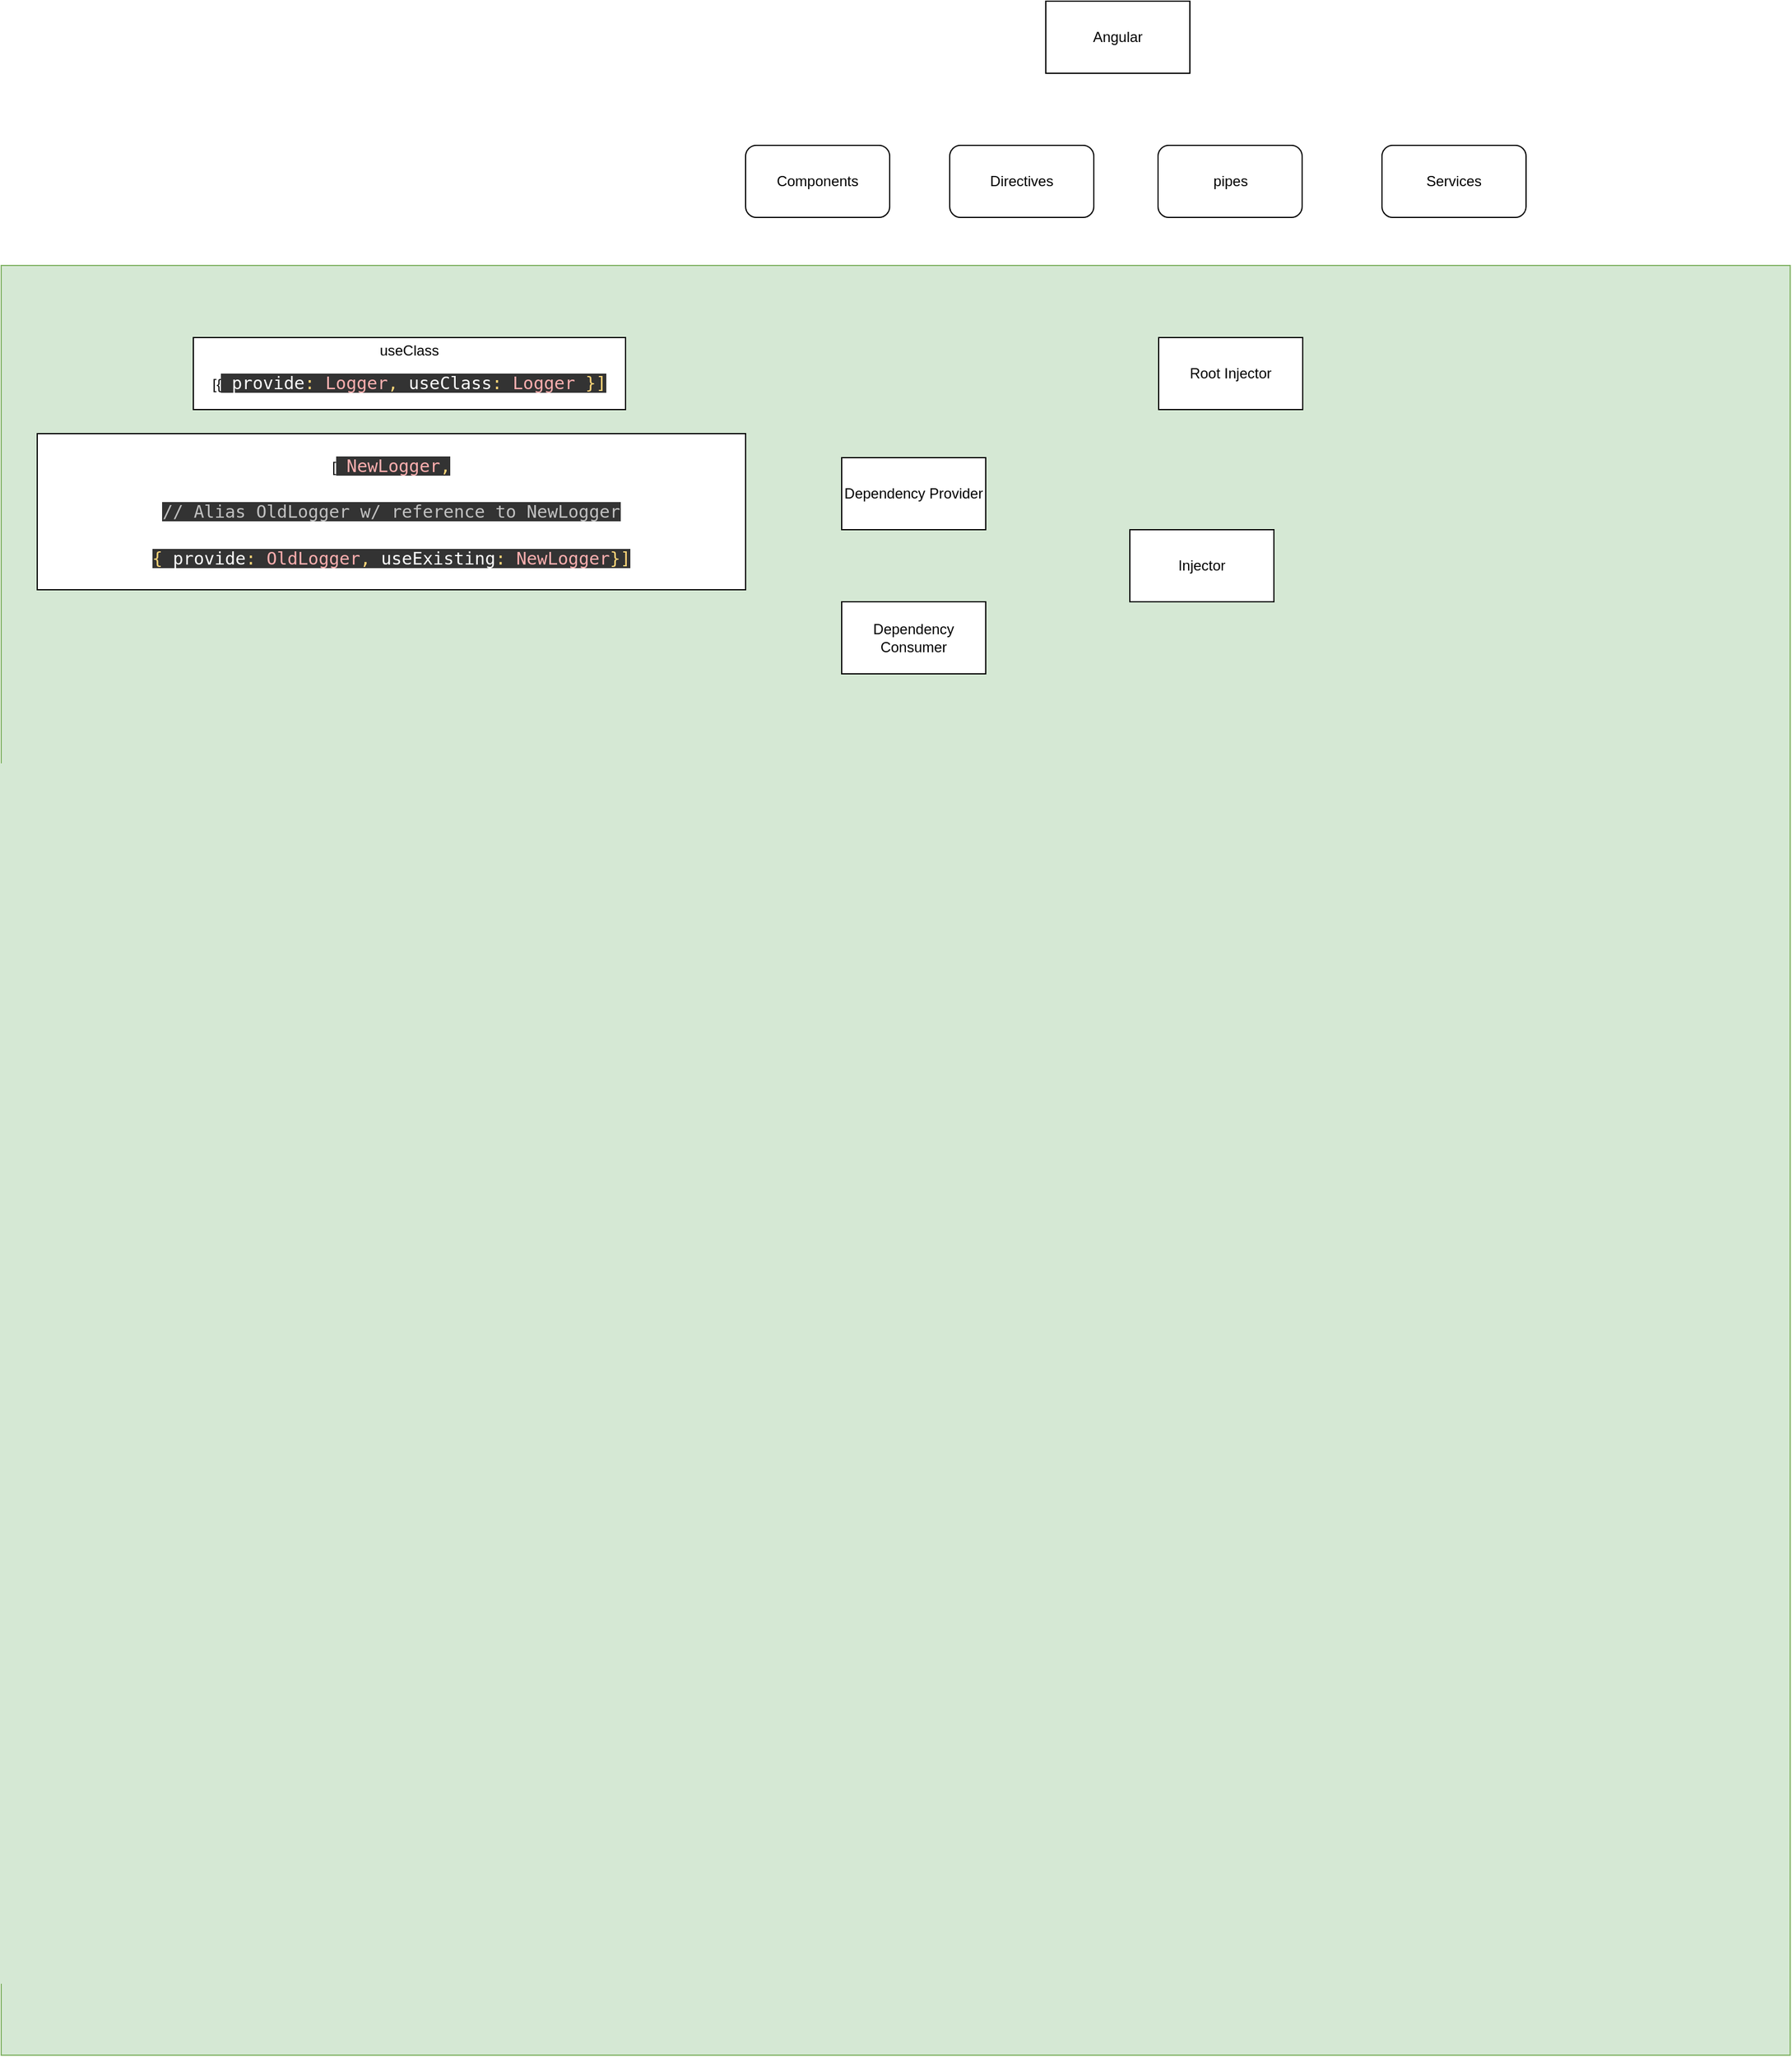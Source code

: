 <mxfile version="17.2.4" type="device" pages="5"><diagram id="w2lVzPo-mIU27OVgT9MT" name="Injectors"><mxGraphModel dx="3157" dy="1476" grid="1" gridSize="10" guides="1" tooltips="1" connect="1" arrows="1" fold="1" page="1" pageScale="1" pageWidth="850" pageHeight="1100" math="0" shadow="0"><root><mxCell id="0"/><mxCell id="1" parent="0"/><mxCell id="cpvqREB3nsGL9JkGZDNb-1" value="Angular" style="rounded=0;whiteSpace=wrap;html=1;" vertex="1" parent="1"><mxGeometry x="260" y="470" width="120" height="60" as="geometry"/></mxCell><mxCell id="cpvqREB3nsGL9JkGZDNb-2" value="Components" style="rounded=1;whiteSpace=wrap;html=1;" vertex="1" parent="1"><mxGeometry x="10" y="590" width="120" height="60" as="geometry"/></mxCell><mxCell id="cpvqREB3nsGL9JkGZDNb-3" value="Directives&lt;br&gt;" style="rounded=1;whiteSpace=wrap;html=1;" vertex="1" parent="1"><mxGeometry x="180" y="590" width="120" height="60" as="geometry"/></mxCell><mxCell id="cpvqREB3nsGL9JkGZDNb-4" value="pipes" style="rounded=1;whiteSpace=wrap;html=1;" vertex="1" parent="1"><mxGeometry x="353.5" y="590" width="120" height="60" as="geometry"/></mxCell><mxCell id="cpvqREB3nsGL9JkGZDNb-5" value="Services" style="rounded=1;whiteSpace=wrap;html=1;" vertex="1" parent="1"><mxGeometry x="540" y="590" width="120" height="60" as="geometry"/></mxCell><mxCell id="cpvqREB3nsGL9JkGZDNb-6" value="" style="whiteSpace=wrap;html=1;aspect=fixed;fillColor=#d5e8d4;strokeColor=#82b366;" vertex="1" parent="1"><mxGeometry x="-610" y="690" width="1490" height="1490" as="geometry"/></mxCell><mxCell id="cpvqREB3nsGL9JkGZDNb-7" value="Root Injector" style="rounded=0;whiteSpace=wrap;html=1;" vertex="1" parent="1"><mxGeometry x="354" y="750" width="120" height="60" as="geometry"/></mxCell><mxCell id="cpvqREB3nsGL9JkGZDNb-8" value="Dependency Provider" style="rounded=0;whiteSpace=wrap;html=1;" vertex="1" parent="1"><mxGeometry x="90" y="850" width="120" height="60" as="geometry"/></mxCell><mxCell id="cpvqREB3nsGL9JkGZDNb-9" value="Dependency Consumer" style="rounded=0;whiteSpace=wrap;html=1;" vertex="1" parent="1"><mxGeometry x="90" y="970" width="120" height="60" as="geometry"/></mxCell><mxCell id="cpvqREB3nsGL9JkGZDNb-10" value="Injector" style="rounded=0;whiteSpace=wrap;html=1;" vertex="1" parent="1"><mxGeometry x="330" y="910" width="120" height="60" as="geometry"/></mxCell><mxCell id="cpvqREB3nsGL9JkGZDNb-11" value="useClass&lt;br&gt;[{&lt;span style=&quot;color: rgb(255, 255, 255); line-height: 2.4rem; font-family: &amp;quot;Roboto Mono&amp;quot;, monospace; font-size: 14.4px; text-align: start; background-color: rgb(51, 51, 51);&quot; class=&quot;pln&quot;&gt; provide&lt;/span&gt;&lt;span style=&quot;color: rgb(255, 215, 121); line-height: 2.4rem; font-family: &amp;quot;Roboto Mono&amp;quot;, monospace; font-size: 14.4px; text-align: start; background-color: rgb(51, 51, 51);&quot; class=&quot;pun&quot;&gt;:&lt;/span&gt;&lt;span style=&quot;color: rgb(255, 255, 255); line-height: 2.4rem; font-family: &amp;quot;Roboto Mono&amp;quot;, monospace; font-size: 14.4px; text-align: start; background-color: rgb(51, 51, 51);&quot; class=&quot;pln&quot;&gt; &lt;/span&gt;&lt;span style=&quot;color: rgb(255, 176, 176); line-height: 2.4rem; font-family: &amp;quot;Roboto Mono&amp;quot;, monospace; font-size: 14.4px; text-align: start; background-color: rgb(51, 51, 51);&quot; class=&quot;typ&quot;&gt;Logger&lt;/span&gt;&lt;span style=&quot;color: rgb(255, 215, 121); line-height: 2.4rem; font-family: &amp;quot;Roboto Mono&amp;quot;, monospace; font-size: 14.4px; text-align: start; background-color: rgb(51, 51, 51);&quot; class=&quot;pun&quot;&gt;,&lt;/span&gt;&lt;span style=&quot;color: rgb(255, 255, 255); line-height: 2.4rem; font-family: &amp;quot;Roboto Mono&amp;quot;, monospace; font-size: 14.4px; text-align: start; background-color: rgb(51, 51, 51);&quot; class=&quot;pln&quot;&gt; useClass&lt;/span&gt;&lt;span style=&quot;color: rgb(255, 215, 121); line-height: 2.4rem; font-family: &amp;quot;Roboto Mono&amp;quot;, monospace; font-size: 14.4px; text-align: start; background-color: rgb(51, 51, 51);&quot; class=&quot;pun&quot;&gt;:&lt;/span&gt;&lt;span style=&quot;color: rgb(255, 255, 255); line-height: 2.4rem; font-family: &amp;quot;Roboto Mono&amp;quot;, monospace; font-size: 14.4px; text-align: start; background-color: rgb(51, 51, 51);&quot; class=&quot;pln&quot;&gt; &lt;/span&gt;&lt;span style=&quot;color: rgb(255, 176, 176); line-height: 2.4rem; font-family: &amp;quot;Roboto Mono&amp;quot;, monospace; font-size: 14.4px; text-align: start; background-color: rgb(51, 51, 51);&quot; class=&quot;typ&quot;&gt;Logger&lt;/span&gt;&lt;span style=&quot;color: rgb(255, 255, 255); line-height: 2.4rem; font-family: &amp;quot;Roboto Mono&amp;quot;, monospace; font-size: 14.4px; text-align: start; background-color: rgb(51, 51, 51);&quot; class=&quot;pln&quot;&gt; &lt;/span&gt;&lt;span style=&quot;color: rgb(255, 215, 121); line-height: 2.4rem; font-family: &amp;quot;Roboto Mono&amp;quot;, monospace; font-size: 14.4px; text-align: start; background-color: rgb(51, 51, 51);&quot; class=&quot;pun&quot;&gt;}]&lt;/span&gt;" style="rounded=0;whiteSpace=wrap;html=1;" vertex="1" parent="1"><mxGeometry x="-450" y="750" width="360" height="60" as="geometry"/></mxCell><mxCell id="cpvqREB3nsGL9JkGZDNb-12" value="[&lt;span style=&quot;color: rgb(255, 255, 255); line-height: 2.4rem; font-family: &amp;quot;Roboto Mono&amp;quot;, monospace; font-size: 14.4px; text-align: start; background-color: rgb(51, 51, 51);&quot; class=&quot;pln&quot;&gt; &lt;/span&gt;&lt;span style=&quot;color: rgb(255, 176, 176); line-height: 2.4rem; font-family: &amp;quot;Roboto Mono&amp;quot;, monospace; font-size: 14.4px; text-align: start; background-color: rgb(51, 51, 51);&quot; class=&quot;typ&quot;&gt;NewLogger&lt;/span&gt;&lt;span style=&quot;color: rgb(255, 215, 121); line-height: 2.4rem; font-family: &amp;quot;Roboto Mono&amp;quot;, monospace; font-size: 14.4px; text-align: start; background-color: rgb(51, 51, 51);&quot; class=&quot;pun&quot;&gt;,&lt;/span&gt;&lt;span style=&quot;color: rgb(255, 255, 255); line-height: 2.4rem; font-family: &amp;quot;Roboto Mono&amp;quot;, monospace; font-size: 14.4px; text-align: start; background-color: rgb(51, 51, 51);&quot; class=&quot;pln&quot;&gt;&lt;br/&gt;  &lt;/span&gt;&lt;span style=&quot;color: rgba(255, 255, 255, 0.7); line-height: 2.4rem; font-family: &amp;quot;Roboto Mono&amp;quot;, monospace; font-size: 14.4px; text-align: start; background-color: rgb(51, 51, 51);&quot; class=&quot;com&quot;&gt;// Alias OldLogger w/ reference to NewLogger&lt;/span&gt;&lt;span style=&quot;color: rgb(255, 255, 255); line-height: 2.4rem; font-family: &amp;quot;Roboto Mono&amp;quot;, monospace; font-size: 14.4px; text-align: start; background-color: rgb(51, 51, 51);&quot; class=&quot;pln&quot;&gt;&lt;br/&gt;  &lt;/span&gt;&lt;span style=&quot;color: rgb(255, 215, 121); line-height: 2.4rem; font-family: &amp;quot;Roboto Mono&amp;quot;, monospace; font-size: 14.4px; text-align: start; background-color: rgb(51, 51, 51);&quot; class=&quot;pun&quot;&gt;{&lt;/span&gt;&lt;span style=&quot;color: rgb(255, 255, 255); line-height: 2.4rem; font-family: &amp;quot;Roboto Mono&amp;quot;, monospace; font-size: 14.4px; text-align: start; background-color: rgb(51, 51, 51);&quot; class=&quot;pln&quot;&gt; provide&lt;/span&gt;&lt;span style=&quot;color: rgb(255, 215, 121); line-height: 2.4rem; font-family: &amp;quot;Roboto Mono&amp;quot;, monospace; font-size: 14.4px; text-align: start; background-color: rgb(51, 51, 51);&quot; class=&quot;pun&quot;&gt;:&lt;/span&gt;&lt;span style=&quot;color: rgb(255, 255, 255); line-height: 2.4rem; font-family: &amp;quot;Roboto Mono&amp;quot;, monospace; font-size: 14.4px; text-align: start; background-color: rgb(51, 51, 51);&quot; class=&quot;pln&quot;&gt; &lt;/span&gt;&lt;span style=&quot;color: rgb(255, 176, 176); line-height: 2.4rem; font-family: &amp;quot;Roboto Mono&amp;quot;, monospace; font-size: 14.4px; text-align: start; background-color: rgb(51, 51, 51);&quot; class=&quot;typ&quot;&gt;OldLogger&lt;/span&gt;&lt;span style=&quot;color: rgb(255, 215, 121); line-height: 2.4rem; font-family: &amp;quot;Roboto Mono&amp;quot;, monospace; font-size: 14.4px; text-align: start; background-color: rgb(51, 51, 51);&quot; class=&quot;pun&quot;&gt;,&lt;/span&gt;&lt;span style=&quot;color: rgb(255, 255, 255); line-height: 2.4rem; font-family: &amp;quot;Roboto Mono&amp;quot;, monospace; font-size: 14.4px; text-align: start; background-color: rgb(51, 51, 51);&quot; class=&quot;pln&quot;&gt; useExisting&lt;/span&gt;&lt;span style=&quot;color: rgb(255, 215, 121); line-height: 2.4rem; font-family: &amp;quot;Roboto Mono&amp;quot;, monospace; font-size: 14.4px; text-align: start; background-color: rgb(51, 51, 51);&quot; class=&quot;pun&quot;&gt;:&lt;/span&gt;&lt;span style=&quot;color: rgb(255, 255, 255); line-height: 2.4rem; font-family: &amp;quot;Roboto Mono&amp;quot;, monospace; font-size: 14.4px; text-align: start; background-color: rgb(51, 51, 51);&quot; class=&quot;pln&quot;&gt; &lt;/span&gt;&lt;span style=&quot;color: rgb(255, 176, 176); line-height: 2.4rem; font-family: &amp;quot;Roboto Mono&amp;quot;, monospace; font-size: 14.4px; text-align: start; background-color: rgb(51, 51, 51);&quot; class=&quot;typ&quot;&gt;NewLogger&lt;/span&gt;&lt;span style=&quot;color: rgb(255, 215, 121); line-height: 2.4rem; font-family: &amp;quot;Roboto Mono&amp;quot;, monospace; font-size: 14.4px; text-align: start; background-color: rgb(51, 51, 51);&quot; class=&quot;pun&quot;&gt;}]&lt;/span&gt;" style="rounded=0;whiteSpace=wrap;html=1;" vertex="1" parent="1"><mxGeometry x="-580" y="830" width="590" height="130" as="geometry"/></mxCell></root></mxGraphModel></diagram><diagram id="aMdgcHEKLhSv3Q0qnWCL" name="Dom Manipulation"><mxGraphModel dx="1038" dy="664" grid="1" gridSize="10" guides="1" tooltips="1" connect="1" arrows="1" fold="1" page="1" pageScale="1" pageWidth="850" pageHeight="1100" math="0" shadow="0"><root><mxCell id="0"/><mxCell id="1" parent="0"/></root></mxGraphModel></diagram><diagram id="FUU5S89ZSxOclezxf6IP" name="signals"><mxGraphModel dx="1038" dy="664" grid="1" gridSize="10" guides="1" tooltips="1" connect="1" arrows="1" fold="1" page="1" pageScale="1" pageWidth="850" pageHeight="1100" math="0" shadow="0"><root><mxCell id="0"/><mxCell id="1" parent="0"/></root></mxGraphModel></diagram><diagram id="D2eUPqXLcD44CzKEl50S" name="providers"><mxGraphModel dx="1038" dy="664" grid="1" gridSize="10" guides="1" tooltips="1" connect="1" arrows="1" fold="1" page="1" pageScale="1" pageWidth="850" pageHeight="1100" math="0" shadow="0"><root><mxCell id="0"/><mxCell id="1" parent="0"/></root></mxGraphModel></diagram><diagram id="yGFEAqgacSxmVehTtZLO" name="MFE"><mxGraphModel dx="1457" dy="1476" grid="1" gridSize="10" guides="1" tooltips="1" connect="1" arrows="1" fold="1" page="1" pageScale="1" pageWidth="850" pageHeight="1100" math="0" shadow="0"><root><mxCell id="0"/><mxCell id="1" parent="0"/><mxCell id="4KT7wVQiPTTfq5keF8B3-1" value="&lt;pre style=&quot;background-color: #131314 ; color: #ebebeb ; font-family: &amp;quot;jetbrains mono&amp;quot; , monospace ; font-size: 9.8pt&quot;&gt;&lt;br&gt;&lt;span style=&quot;color: #499936 ; font-style: italic&quot;&gt;/**&lt;br&gt;&lt;/span&gt;&lt;span style=&quot;color: #499936 ; font-style: italic&quot;&gt; * Advanced configuration for modules that should be shared in the share scope.&lt;br&gt;&lt;/span&gt;&lt;span style=&quot;color: #499936 ; font-style: italic&quot;&gt; */&lt;br&gt;&lt;/span&gt;&lt;span style=&quot;color: #ed864a&quot;&gt;export interface &lt;/span&gt;&lt;span style=&quot;color: #ffffff&quot;&gt;SharedConfig &lt;/span&gt;{&lt;br&gt;   &lt;span style=&quot;color: #499936 ; font-style: italic&quot;&gt;/**&lt;br&gt;&lt;/span&gt;&lt;span style=&quot;color: #499936 ; font-style: italic&quot;&gt;    * Include the provided and fallback module directly instead behind an async request. This allows to use this shared module in initial load too. All possible shared modules need to be eager too.&lt;br&gt;&lt;/span&gt;&lt;span style=&quot;color: #499936 ; font-style: italic&quot;&gt;    */&lt;br&gt;&lt;/span&gt;&lt;span style=&quot;color: #499936 ; font-style: italic&quot;&gt;   &lt;/span&gt;&lt;span style=&quot;color: #ed94ff&quot;&gt;eager&lt;/span&gt;?: &lt;span style=&quot;color: #ed864a&quot;&gt;boolean&lt;/span&gt;&lt;span style=&quot;color: #ed864a ; font-weight: bold&quot;&gt;;&lt;br&gt;&lt;/span&gt;&lt;span style=&quot;color: #ed864a ; font-weight: bold&quot;&gt;&lt;br&gt;&lt;/span&gt;&lt;span style=&quot;color: #ed864a ; font-weight: bold&quot;&gt;   &lt;/span&gt;&lt;span style=&quot;color: #499936 ; font-style: italic&quot;&gt;/**&lt;br&gt;&lt;/span&gt;&lt;span style=&quot;color: #499936 ; font-style: italic&quot;&gt;    * Provided module that should be provided to share scope. Also acts as fallback module if no shared module is found in share scope or version isn't valid. Defaults to the property name.&lt;br&gt;&lt;/span&gt;&lt;span style=&quot;color: #499936 ; font-style: italic&quot;&gt;    */&lt;br&gt;&lt;/span&gt;&lt;span style=&quot;color: #499936 ; font-style: italic&quot;&gt;   &lt;/span&gt;&lt;span style=&quot;color: #ed94ff&quot;&gt;import&lt;/span&gt;?: &lt;span style=&quot;color: #ed864a&quot;&gt;string &lt;/span&gt;| &lt;span style=&quot;color: #ed864a&quot;&gt;false&lt;/span&gt;&lt;span style=&quot;color: #ed864a ; font-weight: bold&quot;&gt;;&lt;br&gt;&lt;/span&gt;&lt;span style=&quot;color: #ed864a ; font-weight: bold&quot;&gt;&lt;br&gt;&lt;/span&gt;&lt;span style=&quot;color: #ed864a ; font-weight: bold&quot;&gt;   &lt;/span&gt;&lt;span style=&quot;color: #499936 ; font-style: italic&quot;&gt;/**&lt;br&gt;&lt;/span&gt;&lt;span style=&quot;color: #499936 ; font-style: italic&quot;&gt;    * Package name to determine required version from description file. This is only needed when package name can't be automatically determined from request.&lt;br&gt;&lt;/span&gt;&lt;span style=&quot;color: #499936 ; font-style: italic&quot;&gt;    */&lt;br&gt;&lt;/span&gt;&lt;span style=&quot;color: #499936 ; font-style: italic&quot;&gt;   &lt;/span&gt;&lt;span style=&quot;color: #ed94ff&quot;&gt;packageName&lt;/span&gt;?: &lt;span style=&quot;color: #ed864a&quot;&gt;string&lt;/span&gt;&lt;span style=&quot;color: #ed864a ; font-weight: bold&quot;&gt;;&lt;br&gt;&lt;/span&gt;&lt;span style=&quot;color: #ed864a ; font-weight: bold&quot;&gt;&lt;br&gt;&lt;/span&gt;&lt;span style=&quot;color: #ed864a ; font-weight: bold&quot;&gt;   &lt;/span&gt;&lt;span style=&quot;color: #499936 ; font-style: italic&quot;&gt;/**&lt;br&gt;&lt;/span&gt;&lt;span style=&quot;color: #499936 ; font-style: italic&quot;&gt;    * Version requirement from module in share scope.&lt;br&gt;&lt;/span&gt;&lt;span style=&quot;color: #499936 ; font-style: italic&quot;&gt;    */&lt;br&gt;&lt;/span&gt;&lt;span style=&quot;color: #499936 ; font-style: italic&quot;&gt;   &lt;/span&gt;&lt;span style=&quot;color: #ed94ff&quot;&gt;requiredVersion&lt;/span&gt;?: &lt;span style=&quot;color: #ed864a&quot;&gt;string &lt;/span&gt;| &lt;span style=&quot;color: #ed864a&quot;&gt;false&lt;/span&gt;&lt;span style=&quot;color: #ed864a ; font-weight: bold&quot;&gt;;&lt;br&gt;&lt;/span&gt;&lt;span style=&quot;color: #ed864a ; font-weight: bold&quot;&gt;&lt;br&gt;&lt;/span&gt;&lt;span style=&quot;color: #ed864a ; font-weight: bold&quot;&gt;   &lt;/span&gt;&lt;span style=&quot;color: #499936 ; font-style: italic&quot;&gt;/**&lt;br&gt;&lt;/span&gt;&lt;span style=&quot;color: #499936 ; font-style: italic&quot;&gt;    * Module is looked up under this key from the share scope.&lt;br&gt;&lt;/span&gt;&lt;span style=&quot;color: #499936 ; font-style: italic&quot;&gt;    */&lt;br&gt;&lt;/span&gt;&lt;span style=&quot;color: #499936 ; font-style: italic&quot;&gt;   &lt;/span&gt;&lt;span style=&quot;color: #ed94ff&quot;&gt;shareKey&lt;/span&gt;?: &lt;span style=&quot;color: #ed864a&quot;&gt;string&lt;/span&gt;&lt;span style=&quot;color: #ed864a ; font-weight: bold&quot;&gt;;&lt;br&gt;&lt;/span&gt;&lt;span style=&quot;color: #ed864a ; font-weight: bold&quot;&gt;&lt;br&gt;&lt;/span&gt;&lt;span style=&quot;color: #ed864a ; font-weight: bold&quot;&gt;   &lt;/span&gt;&lt;span style=&quot;color: #499936 ; font-style: italic&quot;&gt;/**&lt;br&gt;&lt;/span&gt;&lt;span style=&quot;color: #499936 ; font-style: italic&quot;&gt;    * Share scope name.&lt;br&gt;&lt;/span&gt;&lt;span style=&quot;color: #499936 ; font-style: italic&quot;&gt;    */&lt;br&gt;&lt;/span&gt;&lt;span style=&quot;color: #499936 ; font-style: italic&quot;&gt;   &lt;/span&gt;&lt;span style=&quot;color: #ed94ff&quot;&gt;shareScope&lt;/span&gt;?: &lt;span style=&quot;color: #ed864a&quot;&gt;string&lt;/span&gt;&lt;span style=&quot;color: #ed864a ; font-weight: bold&quot;&gt;;&lt;br&gt;&lt;/span&gt;&lt;span style=&quot;color: #ed864a ; font-weight: bold&quot;&gt;&lt;br&gt;&lt;/span&gt;&lt;span style=&quot;color: #ed864a ; font-weight: bold&quot;&gt;   &lt;/span&gt;&lt;span style=&quot;color: #499936 ; font-style: italic&quot;&gt;/**&lt;br&gt;&lt;/span&gt;&lt;span style=&quot;color: #499936 ; font-style: italic&quot;&gt;    * Allow only a single version of the shared module in share scope (disabled by default).&lt;br&gt;&lt;/span&gt;&lt;span style=&quot;color: #499936 ; font-style: italic&quot;&gt;    */&lt;br&gt;&lt;/span&gt;&lt;span style=&quot;color: #499936 ; font-style: italic&quot;&gt;   &lt;/span&gt;&lt;span style=&quot;color: #ed94ff&quot;&gt;singleton&lt;/span&gt;?: &lt;span style=&quot;color: #ed864a&quot;&gt;boolean&lt;/span&gt;&lt;span style=&quot;color: #ed864a ; font-weight: bold&quot;&gt;;&lt;br&gt;&lt;/span&gt;&lt;span style=&quot;color: #ed864a ; font-weight: bold&quot;&gt;&lt;br&gt;&lt;/span&gt;&lt;span style=&quot;color: #ed864a ; font-weight: bold&quot;&gt;   &lt;/span&gt;&lt;span style=&quot;color: #499936 ; font-style: italic&quot;&gt;/**&lt;br&gt;&lt;/span&gt;&lt;span style=&quot;color: #499936 ; font-style: italic&quot;&gt;    * Do not accept shared module if version is not valid (defaults to yes, if local fallback module is available and shared module is not a singleton, otherwise no, has no effect if there is no required version specified).&lt;br&gt;&lt;/span&gt;&lt;span style=&quot;color: #499936 ; font-style: italic&quot;&gt;    */&lt;br&gt;&lt;/span&gt;&lt;span style=&quot;color: #499936 ; font-style: italic&quot;&gt;   &lt;/span&gt;&lt;span style=&quot;color: #ed94ff&quot;&gt;strictVersion&lt;/span&gt;?: &lt;span style=&quot;color: #ed864a&quot;&gt;boolean&lt;/span&gt;&lt;span style=&quot;color: #ed864a ; font-weight: bold&quot;&gt;;&lt;br&gt;&lt;/span&gt;&lt;span style=&quot;color: #ed864a ; font-weight: bold&quot;&gt;&lt;br&gt;&lt;/span&gt;&lt;span style=&quot;color: #ed864a ; font-weight: bold&quot;&gt;   &lt;/span&gt;&lt;span style=&quot;color: #499936 ; font-style: italic&quot;&gt;/**&lt;br&gt;&lt;/span&gt;&lt;span style=&quot;color: #499936 ; font-style: italic&quot;&gt;    * Version of the provided module. Will replace lower matching versions, but not higher.&lt;br&gt;&lt;/span&gt;&lt;span style=&quot;color: #499936 ; font-style: italic&quot;&gt;    */&lt;br&gt;&lt;/span&gt;&lt;span style=&quot;color: #499936 ; font-style: italic&quot;&gt;   &lt;/span&gt;&lt;span style=&quot;color: #ed94ff&quot;&gt;version&lt;/span&gt;?: &lt;span style=&quot;color: #ed864a&quot;&gt;string &lt;/span&gt;| &lt;span style=&quot;color: #ed864a&quot;&gt;false&lt;/span&gt;&lt;span style=&quot;color: #ed864a ; font-weight: bold&quot;&gt;;&lt;br&gt;&lt;/span&gt;}&lt;br&gt;&lt;/pre&gt;" style="text;whiteSpace=wrap;html=1;" vertex="1" parent="1"><mxGeometry x="1120" y="380" width="1770" height="800" as="geometry"/></mxCell><mxCell id="4KT7wVQiPTTfq5keF8B3-2" value="Project B Host App" style="rounded=0;whiteSpace=wrap;html=1;fillColor=#6a00ff;fontColor=#ffffff;strokeColor=#3700CC;" vertex="1" parent="1"><mxGeometry x="1660" y="170" width="210" height="120" as="geometry"/></mxCell><mxCell id="4KT7wVQiPTTfq5keF8B3-3" value="" style="rounded=0;whiteSpace=wrap;html=1;fillColor=#d5e8d4;strokeColor=#82b366;" vertex="1" parent="1"><mxGeometry x="1100" y="10" width="1100" height="100" as="geometry"/></mxCell><mxCell id="4KT7wVQiPTTfq5keF8B3-4" value="Remote App 1" style="rounded=0;whiteSpace=wrap;html=1;fillColor=#e51400;fontColor=#ffffff;strokeColor=#B20000;" vertex="1" parent="1"><mxGeometry x="1140" y="30" width="120" height="60" as="geometry"/></mxCell><mxCell id="4KT7wVQiPTTfq5keF8B3-5" value="Remote App 2" style="rounded=0;whiteSpace=wrap;html=1;fillColor=#e51400;fontColor=#ffffff;strokeColor=#B20000;" vertex="1" parent="1"><mxGeometry x="1300" y="30" width="120" height="60" as="geometry"/></mxCell><mxCell id="4KT7wVQiPTTfq5keF8B3-6" value="Remote App 3" style="rounded=0;whiteSpace=wrap;html=1;fillColor=#e51400;fontColor=#ffffff;strokeColor=#B20000;" vertex="1" parent="1"><mxGeometry x="1490" y="30" width="120" height="60" as="geometry"/></mxCell><mxCell id="4KT7wVQiPTTfq5keF8B3-7" value="Remote App 4" style="rounded=0;whiteSpace=wrap;html=1;fillColor=#0050ef;fontColor=#ffffff;strokeColor=#001DBC;" vertex="1" parent="1"><mxGeometry x="1650" y="30" width="120" height="60" as="geometry"/></mxCell><mxCell id="4KT7wVQiPTTfq5keF8B3-8" value="Remote App 5" style="rounded=0;whiteSpace=wrap;html=1;fillColor=#0050ef;fontColor=#ffffff;strokeColor=#001DBC;" vertex="1" parent="1"><mxGeometry x="1820" y="30" width="120" height="60" as="geometry"/></mxCell><mxCell id="4KT7wVQiPTTfq5keF8B3-9" value="Project A Host App" style="rounded=0;whiteSpace=wrap;html=1;fillColor=#6a00ff;strokeColor=#3700CC;fontColor=#ffffff;" vertex="1" parent="1"><mxGeometry x="1340" y="170" width="220" height="120" as="geometry"/></mxCell><mxCell id="4KT7wVQiPTTfq5keF8B3-10" value="Remote App 6" style="rounded=0;whiteSpace=wrap;html=1;fillColor=#008a00;fontColor=#ffffff;strokeColor=#005700;" vertex="1" parent="1"><mxGeometry x="1990" y="30" width="120" height="60" as="geometry"/></mxCell></root></mxGraphModel></diagram></mxfile>